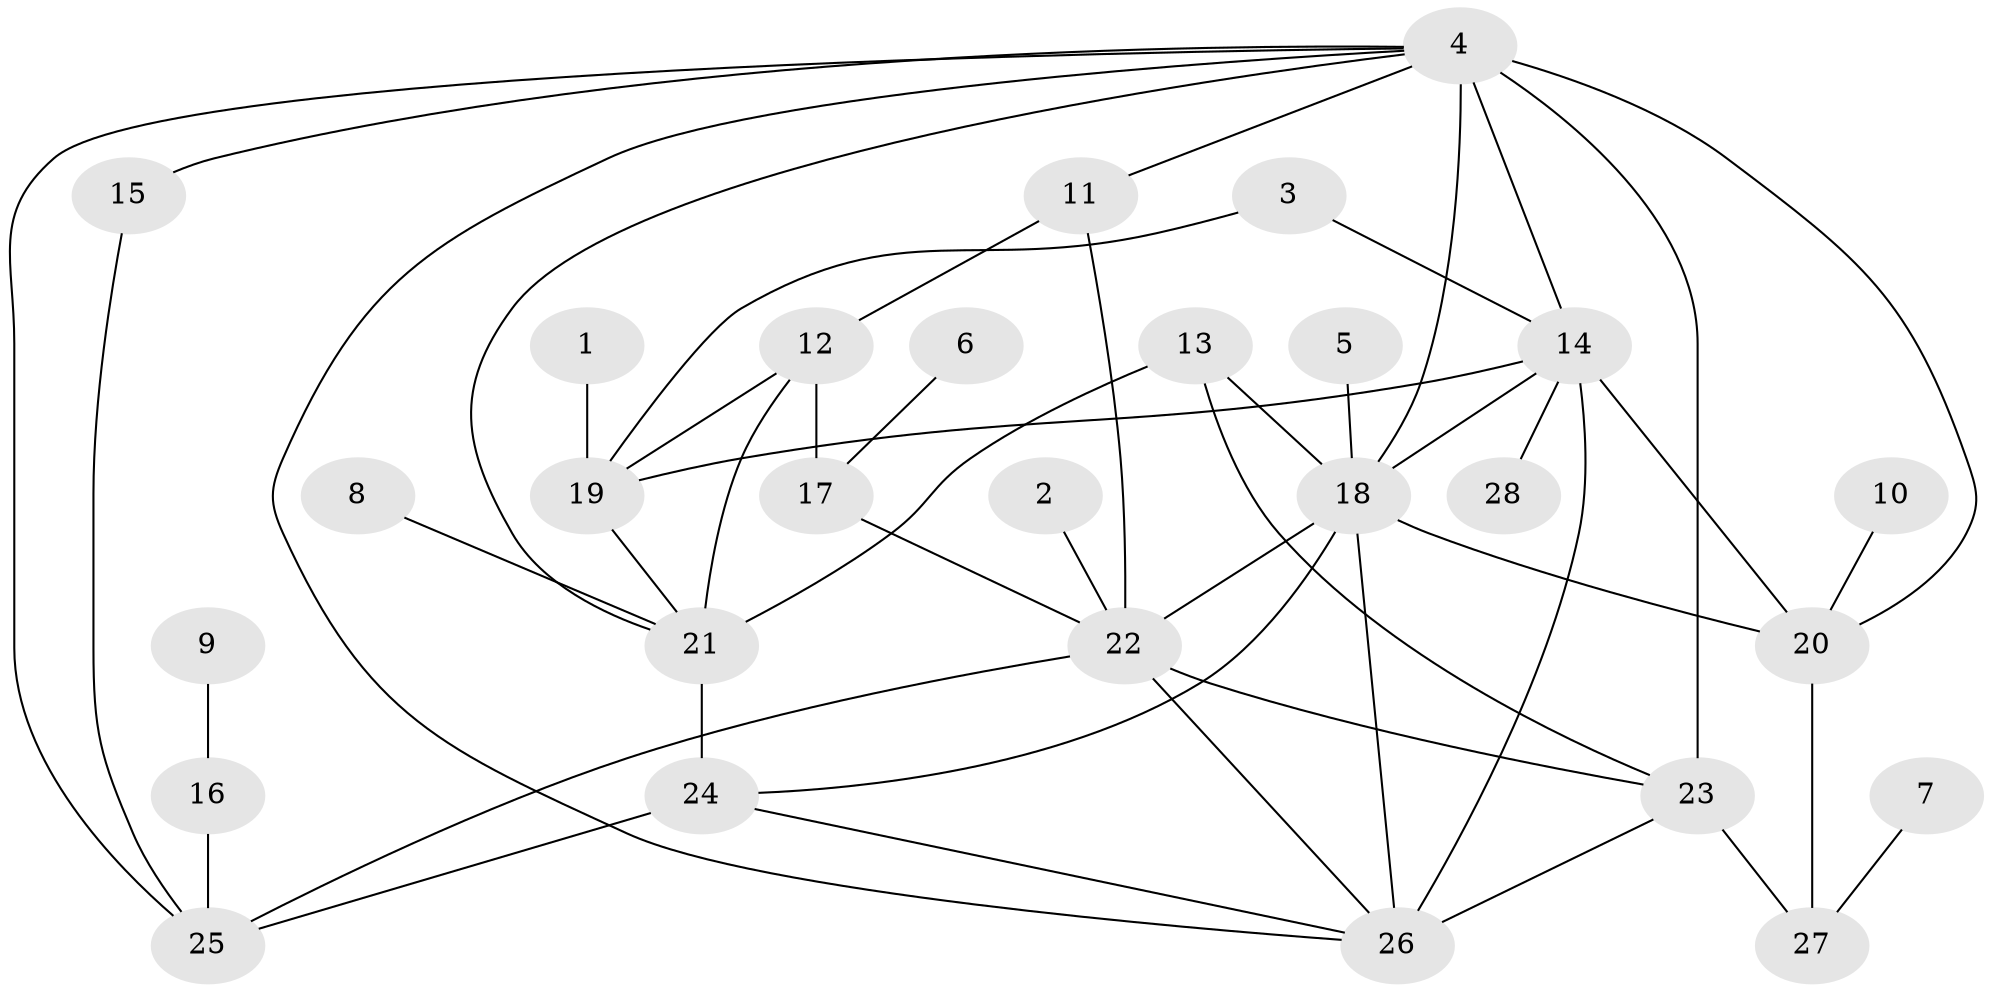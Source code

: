 // original degree distribution, {5: 0.09090909090909091, 1: 0.23636363636363636, 2: 0.16363636363636364, 3: 0.2545454545454545, 6: 0.03636363636363636, 4: 0.18181818181818182, 7: 0.01818181818181818, 9: 0.01818181818181818}
// Generated by graph-tools (version 1.1) at 2025/25/03/09/25 03:25:14]
// undirected, 28 vertices, 49 edges
graph export_dot {
graph [start="1"]
  node [color=gray90,style=filled];
  1;
  2;
  3;
  4;
  5;
  6;
  7;
  8;
  9;
  10;
  11;
  12;
  13;
  14;
  15;
  16;
  17;
  18;
  19;
  20;
  21;
  22;
  23;
  24;
  25;
  26;
  27;
  28;
  1 -- 19 [weight=1.0];
  2 -- 22 [weight=1.0];
  3 -- 14 [weight=1.0];
  3 -- 19 [weight=1.0];
  4 -- 11 [weight=1.0];
  4 -- 14 [weight=1.0];
  4 -- 15 [weight=1.0];
  4 -- 18 [weight=2.0];
  4 -- 20 [weight=1.0];
  4 -- 21 [weight=1.0];
  4 -- 23 [weight=2.0];
  4 -- 25 [weight=1.0];
  4 -- 26 [weight=1.0];
  5 -- 18 [weight=1.0];
  6 -- 17 [weight=1.0];
  7 -- 27 [weight=1.0];
  8 -- 21 [weight=1.0];
  9 -- 16 [weight=1.0];
  10 -- 20 [weight=1.0];
  11 -- 12 [weight=1.0];
  11 -- 22 [weight=1.0];
  12 -- 17 [weight=1.0];
  12 -- 19 [weight=1.0];
  12 -- 21 [weight=1.0];
  13 -- 18 [weight=1.0];
  13 -- 21 [weight=2.0];
  13 -- 23 [weight=1.0];
  14 -- 18 [weight=1.0];
  14 -- 19 [weight=1.0];
  14 -- 20 [weight=1.0];
  14 -- 26 [weight=1.0];
  14 -- 28 [weight=1.0];
  15 -- 25 [weight=1.0];
  16 -- 25 [weight=2.0];
  17 -- 22 [weight=1.0];
  18 -- 20 [weight=1.0];
  18 -- 22 [weight=2.0];
  18 -- 24 [weight=1.0];
  18 -- 26 [weight=2.0];
  19 -- 21 [weight=1.0];
  20 -- 27 [weight=1.0];
  21 -- 24 [weight=2.0];
  22 -- 23 [weight=1.0];
  22 -- 25 [weight=1.0];
  22 -- 26 [weight=1.0];
  23 -- 26 [weight=1.0];
  23 -- 27 [weight=1.0];
  24 -- 25 [weight=1.0];
  24 -- 26 [weight=1.0];
}
